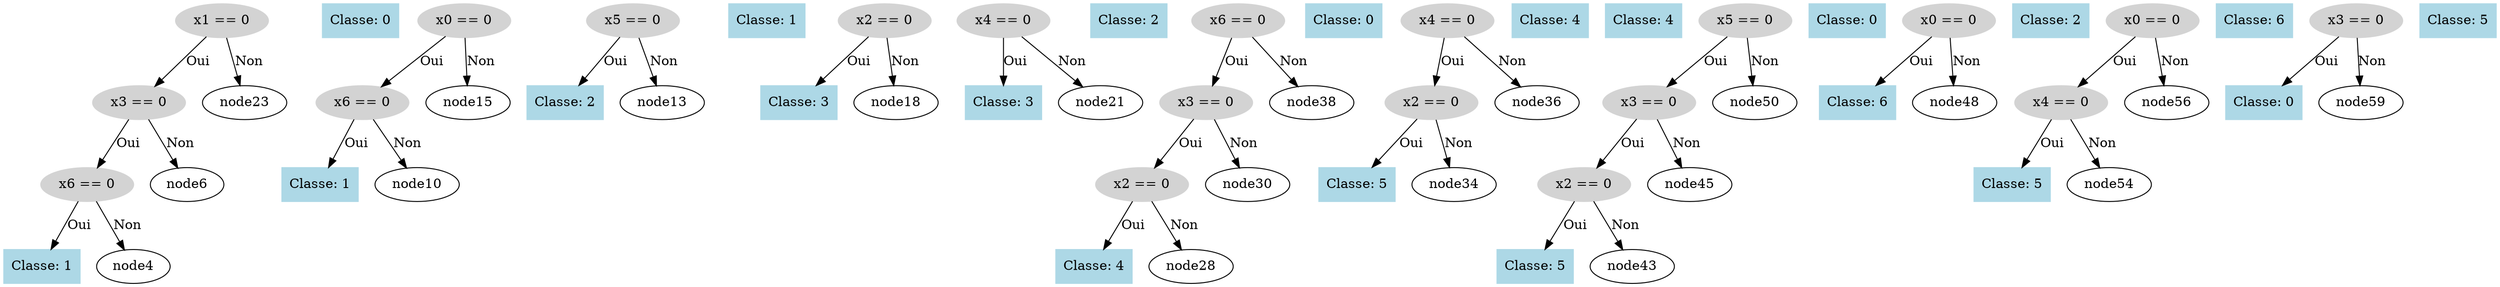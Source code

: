 digraph DecisionTree {
  node0 [label="x1 == 0", shape=ellipse, style=filled, color=lightgray];
  node0 -> node1 [label="Oui"];
  node1 [label="x3 == 0", shape=ellipse, style=filled, color=lightgray];
  node1 -> node2 [label="Oui"];
  node2 [label="x6 == 0", shape=ellipse, style=filled, color=lightgray];
  node2 -> node3 [label="Oui"];
  node3 [label="Classe: 1", shape=box, style=filled, color=lightblue];
  node2 -> node4 [label="Non"];
  node5 [label="Classe: 0", shape=box, style=filled, color=lightblue];
  node1 -> node6 [label="Non"];
  node7 [label="x0 == 0", shape=ellipse, style=filled, color=lightgray];
  node7 -> node8 [label="Oui"];
  node8 [label="x6 == 0", shape=ellipse, style=filled, color=lightgray];
  node8 -> node9 [label="Oui"];
  node9 [label="Classe: 1", shape=box, style=filled, color=lightblue];
  node8 -> node10 [label="Non"];
  node11 [label="x5 == 0", shape=ellipse, style=filled, color=lightgray];
  node11 -> node12 [label="Oui"];
  node12 [label="Classe: 2", shape=box, style=filled, color=lightblue];
  node11 -> node13 [label="Non"];
  node14 [label="Classe: 1", shape=box, style=filled, color=lightblue];
  node7 -> node15 [label="Non"];
  node16 [label="x2 == 0", shape=ellipse, style=filled, color=lightgray];
  node16 -> node17 [label="Oui"];
  node17 [label="Classe: 3", shape=box, style=filled, color=lightblue];
  node16 -> node18 [label="Non"];
  node19 [label="x4 == 0", shape=ellipse, style=filled, color=lightgray];
  node19 -> node20 [label="Oui"];
  node20 [label="Classe: 3", shape=box, style=filled, color=lightblue];
  node19 -> node21 [label="Non"];
  node22 [label="Classe: 2", shape=box, style=filled, color=lightblue];
  node0 -> node23 [label="Non"];
  node24 [label="x6 == 0", shape=ellipse, style=filled, color=lightgray];
  node24 -> node25 [label="Oui"];
  node25 [label="x3 == 0", shape=ellipse, style=filled, color=lightgray];
  node25 -> node26 [label="Oui"];
  node26 [label="x2 == 0", shape=ellipse, style=filled, color=lightgray];
  node26 -> node27 [label="Oui"];
  node27 [label="Classe: 4", shape=box, style=filled, color=lightblue];
  node26 -> node28 [label="Non"];
  node29 [label="Classe: 0", shape=box, style=filled, color=lightblue];
  node25 -> node30 [label="Non"];
  node31 [label="x4 == 0", shape=ellipse, style=filled, color=lightgray];
  node31 -> node32 [label="Oui"];
  node32 [label="x2 == 0", shape=ellipse, style=filled, color=lightgray];
  node32 -> node33 [label="Oui"];
  node33 [label="Classe: 5", shape=box, style=filled, color=lightblue];
  node32 -> node34 [label="Non"];
  node35 [label="Classe: 4", shape=box, style=filled, color=lightblue];
  node31 -> node36 [label="Non"];
  node37 [label="Classe: 4", shape=box, style=filled, color=lightblue];
  node24 -> node38 [label="Non"];
  node39 [label="x5 == 0", shape=ellipse, style=filled, color=lightgray];
  node39 -> node40 [label="Oui"];
  node40 [label="x3 == 0", shape=ellipse, style=filled, color=lightgray];
  node40 -> node41 [label="Oui"];
  node41 [label="x2 == 0", shape=ellipse, style=filled, color=lightgray];
  node41 -> node42 [label="Oui"];
  node42 [label="Classe: 5", shape=box, style=filled, color=lightblue];
  node41 -> node43 [label="Non"];
  node44 [label="Classe: 0", shape=box, style=filled, color=lightblue];
  node40 -> node45 [label="Non"];
  node46 [label="x0 == 0", shape=ellipse, style=filled, color=lightgray];
  node46 -> node47 [label="Oui"];
  node47 [label="Classe: 6", shape=box, style=filled, color=lightblue];
  node46 -> node48 [label="Non"];
  node49 [label="Classe: 2", shape=box, style=filled, color=lightblue];
  node39 -> node50 [label="Non"];
  node51 [label="x0 == 0", shape=ellipse, style=filled, color=lightgray];
  node51 -> node52 [label="Oui"];
  node52 [label="x4 == 0", shape=ellipse, style=filled, color=lightgray];
  node52 -> node53 [label="Oui"];
  node53 [label="Classe: 5", shape=box, style=filled, color=lightblue];
  node52 -> node54 [label="Non"];
  node55 [label="Classe: 6", shape=box, style=filled, color=lightblue];
  node51 -> node56 [label="Non"];
  node57 [label="x3 == 0", shape=ellipse, style=filled, color=lightgray];
  node57 -> node58 [label="Oui"];
  node58 [label="Classe: 0", shape=box, style=filled, color=lightblue];
  node57 -> node59 [label="Non"];
  node60 [label="Classe: 5", shape=box, style=filled, color=lightblue];
}
